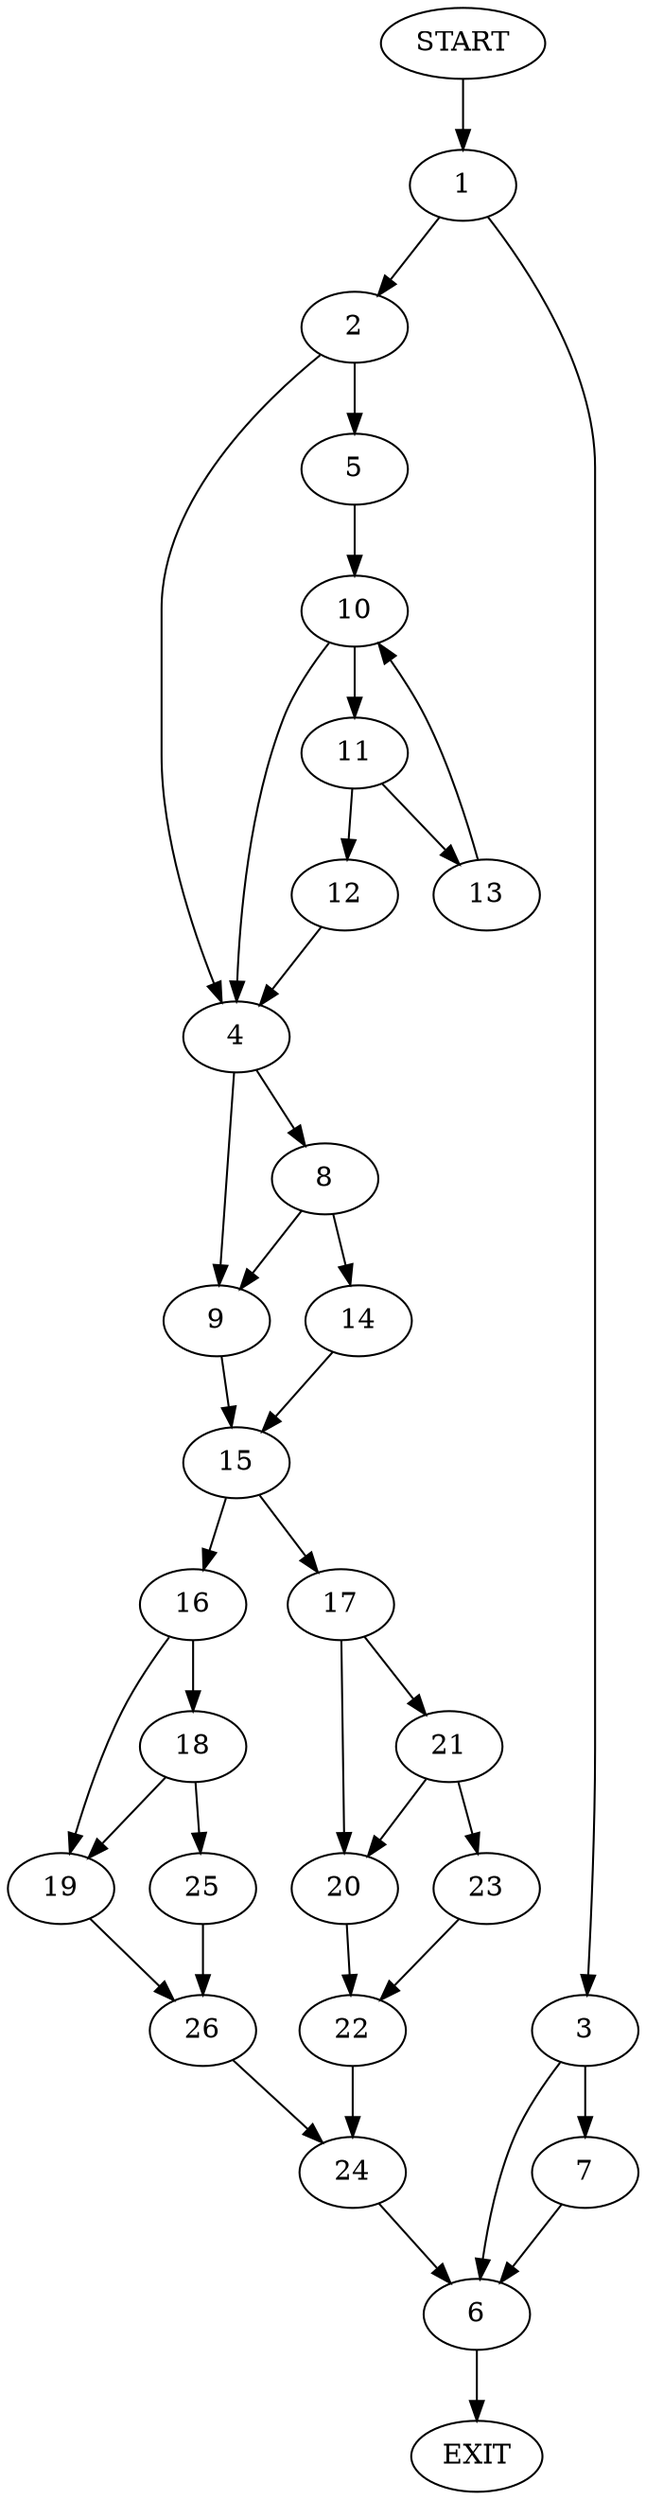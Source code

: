 digraph {
0 [label="START"]
27 [label="EXIT"]
0 -> 1
1 -> 2
1 -> 3
2 -> 4
2 -> 5
3 -> 6
3 -> 7
4 -> 8
4 -> 9
5 -> 10
10 -> 11
10 -> 4
11 -> 12
11 -> 13
12 -> 4
13 -> 10
8 -> 14
8 -> 9
9 -> 15
14 -> 15
15 -> 16
15 -> 17
16 -> 18
16 -> 19
17 -> 20
17 -> 21
20 -> 22
21 -> 20
21 -> 23
23 -> 22
22 -> 24
24 -> 6
18 -> 19
18 -> 25
19 -> 26
25 -> 26
26 -> 24
6 -> 27
7 -> 6
}
